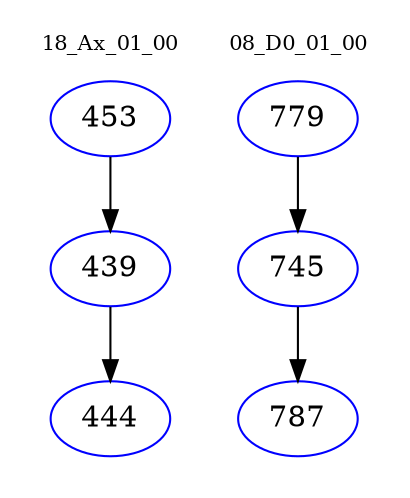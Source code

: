 digraph{
subgraph cluster_0 {
color = white
label = "18_Ax_01_00";
fontsize=10;
T0_453 [label="453", color="blue"]
T0_453 -> T0_439 [color="black"]
T0_439 [label="439", color="blue"]
T0_439 -> T0_444 [color="black"]
T0_444 [label="444", color="blue"]
}
subgraph cluster_1 {
color = white
label = "08_D0_01_00";
fontsize=10;
T1_779 [label="779", color="blue"]
T1_779 -> T1_745 [color="black"]
T1_745 [label="745", color="blue"]
T1_745 -> T1_787 [color="black"]
T1_787 [label="787", color="blue"]
}
}
